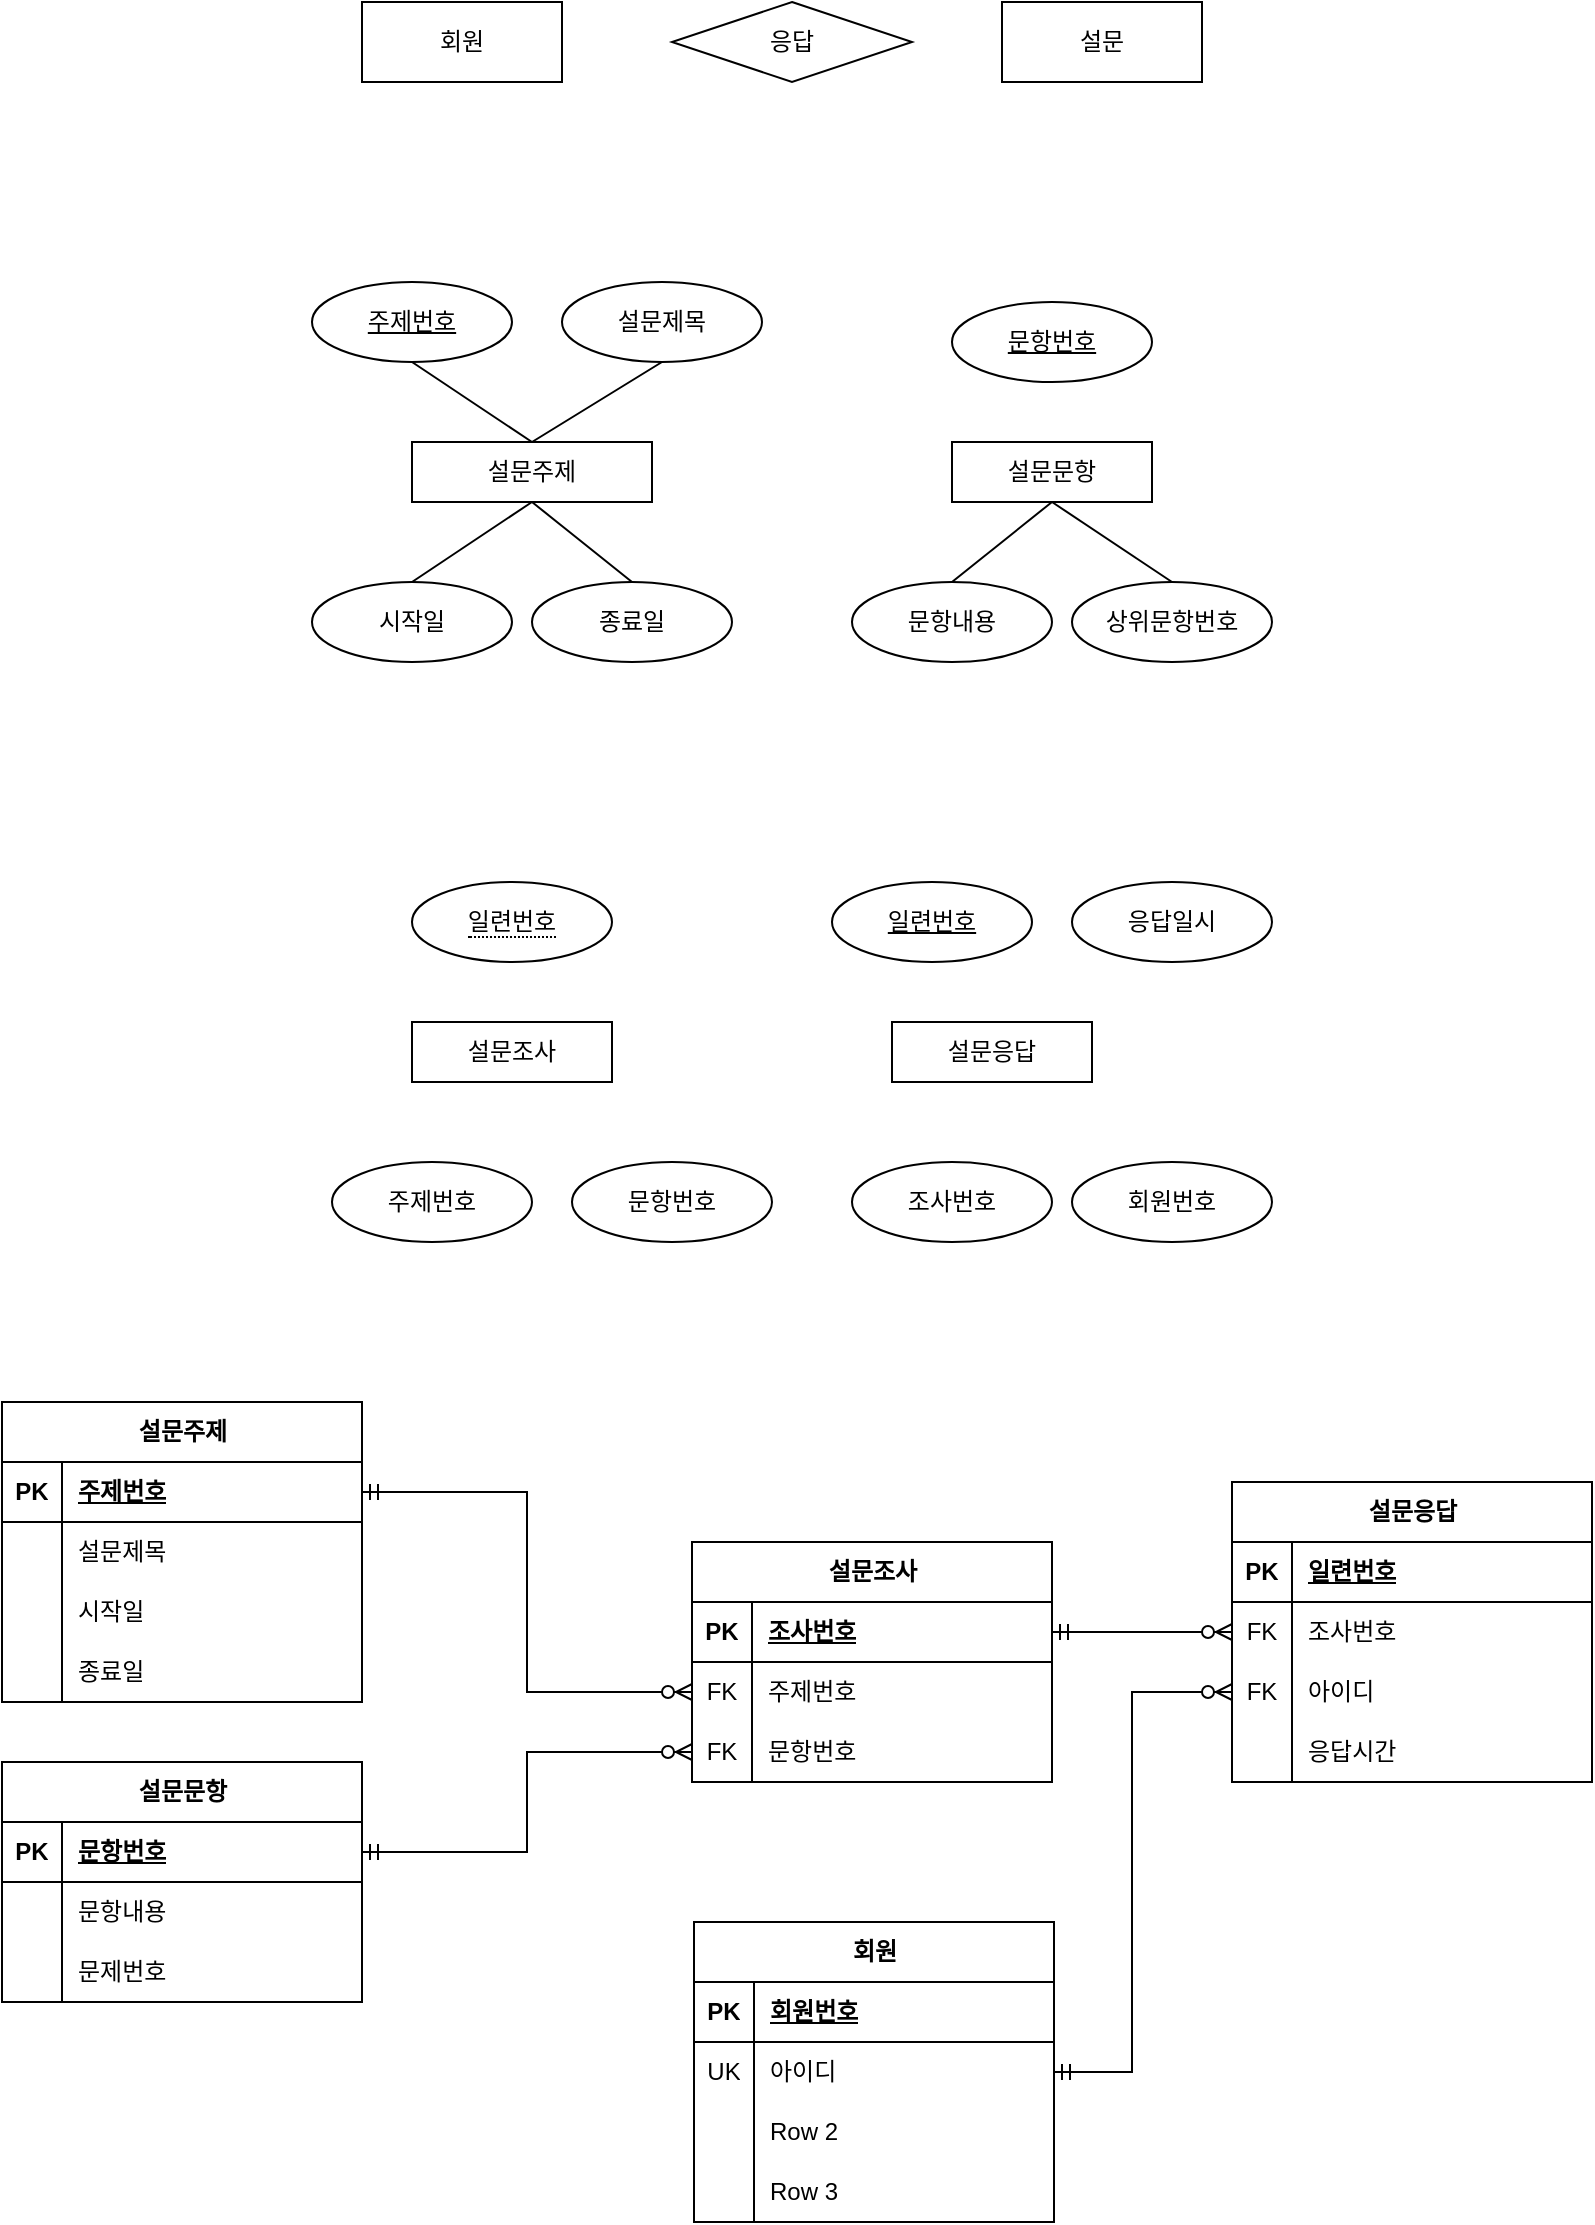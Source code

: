 <mxfile version="24.2.2" type="device">
  <diagram id="R2lEEEUBdFMjLlhIrx00" name="Page-1">
    <mxGraphModel dx="993" dy="2005" grid="1" gridSize="10" guides="1" tooltips="1" connect="1" arrows="1" fold="1" page="1" pageScale="1" pageWidth="850" pageHeight="1100" math="0" shadow="0" extFonts="Permanent Marker^https://fonts.googleapis.com/css?family=Permanent+Marker">
      <root>
        <mxCell id="0" />
        <mxCell id="1" parent="0" />
        <mxCell id="YYgg8fRwBrGIrTWW_eYI-1" value="설문주제" style="rounded=0;whiteSpace=wrap;html=1;" vertex="1" parent="1">
          <mxGeometry x="240" y="120" width="120" height="30" as="geometry" />
        </mxCell>
        <mxCell id="YYgg8fRwBrGIrTWW_eYI-2" value="시작일" style="ellipse;whiteSpace=wrap;html=1;align=center;" vertex="1" parent="1">
          <mxGeometry x="190" y="190" width="100" height="40" as="geometry" />
        </mxCell>
        <mxCell id="YYgg8fRwBrGIrTWW_eYI-3" value="종료일" style="ellipse;whiteSpace=wrap;html=1;align=center;" vertex="1" parent="1">
          <mxGeometry x="300" y="190" width="100" height="40" as="geometry" />
        </mxCell>
        <mxCell id="YYgg8fRwBrGIrTWW_eYI-4" value="설문제목" style="ellipse;whiteSpace=wrap;html=1;align=center;" vertex="1" parent="1">
          <mxGeometry x="315" y="40" width="100" height="40" as="geometry" />
        </mxCell>
        <mxCell id="YYgg8fRwBrGIrTWW_eYI-5" value="설문문항" style="whiteSpace=wrap;html=1;align=center;" vertex="1" parent="1">
          <mxGeometry x="510" y="120" width="100" height="30" as="geometry" />
        </mxCell>
        <mxCell id="YYgg8fRwBrGIrTWW_eYI-6" value="설문응답" style="whiteSpace=wrap;html=1;align=center;" vertex="1" parent="1">
          <mxGeometry x="480" y="410" width="100" height="30" as="geometry" />
        </mxCell>
        <mxCell id="YYgg8fRwBrGIrTWW_eYI-7" value="설문" style="whiteSpace=wrap;html=1;align=center;" vertex="1" parent="1">
          <mxGeometry x="535" y="-100" width="100" height="40" as="geometry" />
        </mxCell>
        <mxCell id="YYgg8fRwBrGIrTWW_eYI-8" value="회원" style="whiteSpace=wrap;html=1;align=center;" vertex="1" parent="1">
          <mxGeometry x="215" y="-100" width="100" height="40" as="geometry" />
        </mxCell>
        <mxCell id="YYgg8fRwBrGIrTWW_eYI-9" value="응답" style="shape=rhombus;perimeter=rhombusPerimeter;whiteSpace=wrap;html=1;align=center;" vertex="1" parent="1">
          <mxGeometry x="370" y="-100" width="120" height="40" as="geometry" />
        </mxCell>
        <mxCell id="YYgg8fRwBrGIrTWW_eYI-11" value="주제번호" style="ellipse;whiteSpace=wrap;html=1;align=center;fontStyle=4;" vertex="1" parent="1">
          <mxGeometry x="190" y="40" width="100" height="40" as="geometry" />
        </mxCell>
        <mxCell id="YYgg8fRwBrGIrTWW_eYI-12" value="" style="endArrow=none;html=1;rounded=0;exitX=0.5;exitY=1;exitDx=0;exitDy=0;entryX=0.5;entryY=0;entryDx=0;entryDy=0;" edge="1" parent="1" source="YYgg8fRwBrGIrTWW_eYI-11" target="YYgg8fRwBrGIrTWW_eYI-1">
          <mxGeometry relative="1" as="geometry">
            <mxPoint x="320" y="70" as="sourcePoint" />
            <mxPoint x="480" y="70" as="targetPoint" />
          </mxGeometry>
        </mxCell>
        <mxCell id="YYgg8fRwBrGIrTWW_eYI-13" value="" style="endArrow=none;html=1;rounded=0;exitX=0.5;exitY=0;exitDx=0;exitDy=0;entryX=0.5;entryY=1;entryDx=0;entryDy=0;" edge="1" parent="1" source="YYgg8fRwBrGIrTWW_eYI-1" target="YYgg8fRwBrGIrTWW_eYI-4">
          <mxGeometry relative="1" as="geometry">
            <mxPoint x="320" y="70" as="sourcePoint" />
            <mxPoint x="480" y="70" as="targetPoint" />
          </mxGeometry>
        </mxCell>
        <mxCell id="YYgg8fRwBrGIrTWW_eYI-14" value="" style="endArrow=none;html=1;rounded=0;exitX=0.5;exitY=1;exitDx=0;exitDy=0;entryX=0.5;entryY=0;entryDx=0;entryDy=0;" edge="1" parent="1" source="YYgg8fRwBrGIrTWW_eYI-1" target="YYgg8fRwBrGIrTWW_eYI-2">
          <mxGeometry relative="1" as="geometry">
            <mxPoint x="320" y="70" as="sourcePoint" />
            <mxPoint x="480" y="70" as="targetPoint" />
          </mxGeometry>
        </mxCell>
        <mxCell id="YYgg8fRwBrGIrTWW_eYI-15" value="" style="endArrow=none;html=1;rounded=0;exitX=0.5;exitY=1;exitDx=0;exitDy=0;entryX=0.5;entryY=0;entryDx=0;entryDy=0;" edge="1" parent="1" source="YYgg8fRwBrGIrTWW_eYI-1" target="YYgg8fRwBrGIrTWW_eYI-3">
          <mxGeometry relative="1" as="geometry">
            <mxPoint x="320" y="70" as="sourcePoint" />
            <mxPoint x="480" y="70" as="targetPoint" />
          </mxGeometry>
        </mxCell>
        <mxCell id="YYgg8fRwBrGIrTWW_eYI-16" value="문항내용" style="ellipse;whiteSpace=wrap;html=1;align=center;" vertex="1" parent="1">
          <mxGeometry x="460" y="190" width="100" height="40" as="geometry" />
        </mxCell>
        <mxCell id="YYgg8fRwBrGIrTWW_eYI-21" value="문항번호" style="ellipse;whiteSpace=wrap;html=1;align=center;fontStyle=4;" vertex="1" parent="1">
          <mxGeometry x="510" y="50" width="100" height="40" as="geometry" />
        </mxCell>
        <mxCell id="YYgg8fRwBrGIrTWW_eYI-22" value="상위문항번호" style="ellipse;whiteSpace=wrap;html=1;align=center;" vertex="1" parent="1">
          <mxGeometry x="570" y="190" width="100" height="40" as="geometry" />
        </mxCell>
        <mxCell id="YYgg8fRwBrGIrTWW_eYI-23" value="" style="endArrow=none;html=1;rounded=0;exitX=0.5;exitY=1;exitDx=0;exitDy=0;entryX=0.5;entryY=0;entryDx=0;entryDy=0;" edge="1" parent="1" source="YYgg8fRwBrGIrTWW_eYI-5" target="YYgg8fRwBrGIrTWW_eYI-16">
          <mxGeometry relative="1" as="geometry">
            <mxPoint x="320" y="370" as="sourcePoint" />
            <mxPoint x="480" y="370" as="targetPoint" />
          </mxGeometry>
        </mxCell>
        <mxCell id="YYgg8fRwBrGIrTWW_eYI-24" value="" style="endArrow=none;html=1;rounded=0;exitX=0.5;exitY=1;exitDx=0;exitDy=0;entryX=0.5;entryY=0;entryDx=0;entryDy=0;" edge="1" parent="1" source="YYgg8fRwBrGIrTWW_eYI-5" target="YYgg8fRwBrGIrTWW_eYI-22">
          <mxGeometry relative="1" as="geometry">
            <mxPoint x="320" y="370" as="sourcePoint" />
            <mxPoint x="480" y="370" as="targetPoint" />
          </mxGeometry>
        </mxCell>
        <mxCell id="YYgg8fRwBrGIrTWW_eYI-25" value="설문조사" style="whiteSpace=wrap;html=1;align=center;" vertex="1" parent="1">
          <mxGeometry x="240" y="410" width="100" height="30" as="geometry" />
        </mxCell>
        <mxCell id="YYgg8fRwBrGIrTWW_eYI-26" value="&lt;span style=&quot;border-bottom: 1px dotted&quot;&gt;일련번호&lt;/span&gt;" style="ellipse;whiteSpace=wrap;html=1;align=center;" vertex="1" parent="1">
          <mxGeometry x="240" y="340" width="100" height="40" as="geometry" />
        </mxCell>
        <mxCell id="YYgg8fRwBrGIrTWW_eYI-28" value="문항번호" style="ellipse;whiteSpace=wrap;html=1;align=center;" vertex="1" parent="1">
          <mxGeometry x="320" y="480" width="100" height="40" as="geometry" />
        </mxCell>
        <mxCell id="YYgg8fRwBrGIrTWW_eYI-29" value="주제번호" style="ellipse;whiteSpace=wrap;html=1;align=center;" vertex="1" parent="1">
          <mxGeometry x="200" y="480" width="100" height="40" as="geometry" />
        </mxCell>
        <mxCell id="YYgg8fRwBrGIrTWW_eYI-30" value="일련번호" style="ellipse;whiteSpace=wrap;html=1;align=center;fontStyle=4;" vertex="1" parent="1">
          <mxGeometry x="450" y="340" width="100" height="40" as="geometry" />
        </mxCell>
        <mxCell id="YYgg8fRwBrGIrTWW_eYI-31" value="조사번호" style="ellipse;whiteSpace=wrap;html=1;align=center;" vertex="1" parent="1">
          <mxGeometry x="460" y="480" width="100" height="40" as="geometry" />
        </mxCell>
        <mxCell id="YYgg8fRwBrGIrTWW_eYI-32" value="회원번호" style="ellipse;whiteSpace=wrap;html=1;align=center;" vertex="1" parent="1">
          <mxGeometry x="570" y="480" width="100" height="40" as="geometry" />
        </mxCell>
        <mxCell id="YYgg8fRwBrGIrTWW_eYI-33" value="응답일시" style="ellipse;whiteSpace=wrap;html=1;align=center;" vertex="1" parent="1">
          <mxGeometry x="570" y="340" width="100" height="40" as="geometry" />
        </mxCell>
        <mxCell id="YYgg8fRwBrGIrTWW_eYI-34" value="설문주제" style="shape=table;startSize=30;container=1;collapsible=1;childLayout=tableLayout;fixedRows=1;rowLines=0;fontStyle=1;align=center;resizeLast=1;html=1;" vertex="1" parent="1">
          <mxGeometry x="35" y="600" width="180" height="150" as="geometry" />
        </mxCell>
        <mxCell id="YYgg8fRwBrGIrTWW_eYI-35" value="" style="shape=tableRow;horizontal=0;startSize=0;swimlaneHead=0;swimlaneBody=0;fillColor=none;collapsible=0;dropTarget=0;points=[[0,0.5],[1,0.5]];portConstraint=eastwest;top=0;left=0;right=0;bottom=1;" vertex="1" parent="YYgg8fRwBrGIrTWW_eYI-34">
          <mxGeometry y="30" width="180" height="30" as="geometry" />
        </mxCell>
        <mxCell id="YYgg8fRwBrGIrTWW_eYI-36" value="PK" style="shape=partialRectangle;connectable=0;fillColor=none;top=0;left=0;bottom=0;right=0;fontStyle=1;overflow=hidden;whiteSpace=wrap;html=1;" vertex="1" parent="YYgg8fRwBrGIrTWW_eYI-35">
          <mxGeometry width="30" height="30" as="geometry">
            <mxRectangle width="30" height="30" as="alternateBounds" />
          </mxGeometry>
        </mxCell>
        <mxCell id="YYgg8fRwBrGIrTWW_eYI-37" value="주제번호" style="shape=partialRectangle;connectable=0;fillColor=none;top=0;left=0;bottom=0;right=0;align=left;spacingLeft=6;fontStyle=5;overflow=hidden;whiteSpace=wrap;html=1;" vertex="1" parent="YYgg8fRwBrGIrTWW_eYI-35">
          <mxGeometry x="30" width="150" height="30" as="geometry">
            <mxRectangle width="150" height="30" as="alternateBounds" />
          </mxGeometry>
        </mxCell>
        <mxCell id="YYgg8fRwBrGIrTWW_eYI-38" value="" style="shape=tableRow;horizontal=0;startSize=0;swimlaneHead=0;swimlaneBody=0;fillColor=none;collapsible=0;dropTarget=0;points=[[0,0.5],[1,0.5]];portConstraint=eastwest;top=0;left=0;right=0;bottom=0;" vertex="1" parent="YYgg8fRwBrGIrTWW_eYI-34">
          <mxGeometry y="60" width="180" height="30" as="geometry" />
        </mxCell>
        <mxCell id="YYgg8fRwBrGIrTWW_eYI-39" value="" style="shape=partialRectangle;connectable=0;fillColor=none;top=0;left=0;bottom=0;right=0;editable=1;overflow=hidden;whiteSpace=wrap;html=1;" vertex="1" parent="YYgg8fRwBrGIrTWW_eYI-38">
          <mxGeometry width="30" height="30" as="geometry">
            <mxRectangle width="30" height="30" as="alternateBounds" />
          </mxGeometry>
        </mxCell>
        <mxCell id="YYgg8fRwBrGIrTWW_eYI-40" value="설문제목" style="shape=partialRectangle;connectable=0;fillColor=none;top=0;left=0;bottom=0;right=0;align=left;spacingLeft=6;overflow=hidden;whiteSpace=wrap;html=1;" vertex="1" parent="YYgg8fRwBrGIrTWW_eYI-38">
          <mxGeometry x="30" width="150" height="30" as="geometry">
            <mxRectangle width="150" height="30" as="alternateBounds" />
          </mxGeometry>
        </mxCell>
        <mxCell id="YYgg8fRwBrGIrTWW_eYI-41" value="" style="shape=tableRow;horizontal=0;startSize=0;swimlaneHead=0;swimlaneBody=0;fillColor=none;collapsible=0;dropTarget=0;points=[[0,0.5],[1,0.5]];portConstraint=eastwest;top=0;left=0;right=0;bottom=0;" vertex="1" parent="YYgg8fRwBrGIrTWW_eYI-34">
          <mxGeometry y="90" width="180" height="30" as="geometry" />
        </mxCell>
        <mxCell id="YYgg8fRwBrGIrTWW_eYI-42" value="" style="shape=partialRectangle;connectable=0;fillColor=none;top=0;left=0;bottom=0;right=0;editable=1;overflow=hidden;whiteSpace=wrap;html=1;" vertex="1" parent="YYgg8fRwBrGIrTWW_eYI-41">
          <mxGeometry width="30" height="30" as="geometry">
            <mxRectangle width="30" height="30" as="alternateBounds" />
          </mxGeometry>
        </mxCell>
        <mxCell id="YYgg8fRwBrGIrTWW_eYI-43" value="시작일" style="shape=partialRectangle;connectable=0;fillColor=none;top=0;left=0;bottom=0;right=0;align=left;spacingLeft=6;overflow=hidden;whiteSpace=wrap;html=1;" vertex="1" parent="YYgg8fRwBrGIrTWW_eYI-41">
          <mxGeometry x="30" width="150" height="30" as="geometry">
            <mxRectangle width="150" height="30" as="alternateBounds" />
          </mxGeometry>
        </mxCell>
        <mxCell id="YYgg8fRwBrGIrTWW_eYI-44" value="" style="shape=tableRow;horizontal=0;startSize=0;swimlaneHead=0;swimlaneBody=0;fillColor=none;collapsible=0;dropTarget=0;points=[[0,0.5],[1,0.5]];portConstraint=eastwest;top=0;left=0;right=0;bottom=0;" vertex="1" parent="YYgg8fRwBrGIrTWW_eYI-34">
          <mxGeometry y="120" width="180" height="30" as="geometry" />
        </mxCell>
        <mxCell id="YYgg8fRwBrGIrTWW_eYI-45" value="" style="shape=partialRectangle;connectable=0;fillColor=none;top=0;left=0;bottom=0;right=0;editable=1;overflow=hidden;whiteSpace=wrap;html=1;" vertex="1" parent="YYgg8fRwBrGIrTWW_eYI-44">
          <mxGeometry width="30" height="30" as="geometry">
            <mxRectangle width="30" height="30" as="alternateBounds" />
          </mxGeometry>
        </mxCell>
        <mxCell id="YYgg8fRwBrGIrTWW_eYI-46" value="종료일" style="shape=partialRectangle;connectable=0;fillColor=none;top=0;left=0;bottom=0;right=0;align=left;spacingLeft=6;overflow=hidden;whiteSpace=wrap;html=1;" vertex="1" parent="YYgg8fRwBrGIrTWW_eYI-44">
          <mxGeometry x="30" width="150" height="30" as="geometry">
            <mxRectangle width="150" height="30" as="alternateBounds" />
          </mxGeometry>
        </mxCell>
        <mxCell id="YYgg8fRwBrGIrTWW_eYI-47" value="설문문항" style="shape=table;startSize=30;container=1;collapsible=1;childLayout=tableLayout;fixedRows=1;rowLines=0;fontStyle=1;align=center;resizeLast=1;html=1;" vertex="1" parent="1">
          <mxGeometry x="35" y="780" width="180" height="120" as="geometry" />
        </mxCell>
        <mxCell id="YYgg8fRwBrGIrTWW_eYI-48" value="" style="shape=tableRow;horizontal=0;startSize=0;swimlaneHead=0;swimlaneBody=0;fillColor=none;collapsible=0;dropTarget=0;points=[[0,0.5],[1,0.5]];portConstraint=eastwest;top=0;left=0;right=0;bottom=1;" vertex="1" parent="YYgg8fRwBrGIrTWW_eYI-47">
          <mxGeometry y="30" width="180" height="30" as="geometry" />
        </mxCell>
        <mxCell id="YYgg8fRwBrGIrTWW_eYI-49" value="PK" style="shape=partialRectangle;connectable=0;fillColor=none;top=0;left=0;bottom=0;right=0;fontStyle=1;overflow=hidden;whiteSpace=wrap;html=1;" vertex="1" parent="YYgg8fRwBrGIrTWW_eYI-48">
          <mxGeometry width="30" height="30" as="geometry">
            <mxRectangle width="30" height="30" as="alternateBounds" />
          </mxGeometry>
        </mxCell>
        <mxCell id="YYgg8fRwBrGIrTWW_eYI-50" value="문항번호" style="shape=partialRectangle;connectable=0;fillColor=none;top=0;left=0;bottom=0;right=0;align=left;spacingLeft=6;fontStyle=5;overflow=hidden;whiteSpace=wrap;html=1;" vertex="1" parent="YYgg8fRwBrGIrTWW_eYI-48">
          <mxGeometry x="30" width="150" height="30" as="geometry">
            <mxRectangle width="150" height="30" as="alternateBounds" />
          </mxGeometry>
        </mxCell>
        <mxCell id="YYgg8fRwBrGIrTWW_eYI-51" value="" style="shape=tableRow;horizontal=0;startSize=0;swimlaneHead=0;swimlaneBody=0;fillColor=none;collapsible=0;dropTarget=0;points=[[0,0.5],[1,0.5]];portConstraint=eastwest;top=0;left=0;right=0;bottom=0;" vertex="1" parent="YYgg8fRwBrGIrTWW_eYI-47">
          <mxGeometry y="60" width="180" height="30" as="geometry" />
        </mxCell>
        <mxCell id="YYgg8fRwBrGIrTWW_eYI-52" value="" style="shape=partialRectangle;connectable=0;fillColor=none;top=0;left=0;bottom=0;right=0;editable=1;overflow=hidden;whiteSpace=wrap;html=1;" vertex="1" parent="YYgg8fRwBrGIrTWW_eYI-51">
          <mxGeometry width="30" height="30" as="geometry">
            <mxRectangle width="30" height="30" as="alternateBounds" />
          </mxGeometry>
        </mxCell>
        <mxCell id="YYgg8fRwBrGIrTWW_eYI-53" value="문항내용" style="shape=partialRectangle;connectable=0;fillColor=none;top=0;left=0;bottom=0;right=0;align=left;spacingLeft=6;overflow=hidden;whiteSpace=wrap;html=1;" vertex="1" parent="YYgg8fRwBrGIrTWW_eYI-51">
          <mxGeometry x="30" width="150" height="30" as="geometry">
            <mxRectangle width="150" height="30" as="alternateBounds" />
          </mxGeometry>
        </mxCell>
        <mxCell id="YYgg8fRwBrGIrTWW_eYI-54" value="" style="shape=tableRow;horizontal=0;startSize=0;swimlaneHead=0;swimlaneBody=0;fillColor=none;collapsible=0;dropTarget=0;points=[[0,0.5],[1,0.5]];portConstraint=eastwest;top=0;left=0;right=0;bottom=0;" vertex="1" parent="YYgg8fRwBrGIrTWW_eYI-47">
          <mxGeometry y="90" width="180" height="30" as="geometry" />
        </mxCell>
        <mxCell id="YYgg8fRwBrGIrTWW_eYI-55" value="" style="shape=partialRectangle;connectable=0;fillColor=none;top=0;left=0;bottom=0;right=0;editable=1;overflow=hidden;whiteSpace=wrap;html=1;" vertex="1" parent="YYgg8fRwBrGIrTWW_eYI-54">
          <mxGeometry width="30" height="30" as="geometry">
            <mxRectangle width="30" height="30" as="alternateBounds" />
          </mxGeometry>
        </mxCell>
        <mxCell id="YYgg8fRwBrGIrTWW_eYI-56" value="문제번호" style="shape=partialRectangle;connectable=0;fillColor=none;top=0;left=0;bottom=0;right=0;align=left;spacingLeft=6;overflow=hidden;whiteSpace=wrap;html=1;" vertex="1" parent="YYgg8fRwBrGIrTWW_eYI-54">
          <mxGeometry x="30" width="150" height="30" as="geometry">
            <mxRectangle width="150" height="30" as="alternateBounds" />
          </mxGeometry>
        </mxCell>
        <mxCell id="YYgg8fRwBrGIrTWW_eYI-60" value="설문조사" style="shape=table;startSize=30;container=1;collapsible=1;childLayout=tableLayout;fixedRows=1;rowLines=0;fontStyle=1;align=center;resizeLast=1;html=1;" vertex="1" parent="1">
          <mxGeometry x="380" y="670" width="180" height="120" as="geometry" />
        </mxCell>
        <mxCell id="YYgg8fRwBrGIrTWW_eYI-61" value="" style="shape=tableRow;horizontal=0;startSize=0;swimlaneHead=0;swimlaneBody=0;fillColor=none;collapsible=0;dropTarget=0;points=[[0,0.5],[1,0.5]];portConstraint=eastwest;top=0;left=0;right=0;bottom=1;" vertex="1" parent="YYgg8fRwBrGIrTWW_eYI-60">
          <mxGeometry y="30" width="180" height="30" as="geometry" />
        </mxCell>
        <mxCell id="YYgg8fRwBrGIrTWW_eYI-62" value="PK" style="shape=partialRectangle;connectable=0;fillColor=none;top=0;left=0;bottom=0;right=0;fontStyle=1;overflow=hidden;whiteSpace=wrap;html=1;" vertex="1" parent="YYgg8fRwBrGIrTWW_eYI-61">
          <mxGeometry width="30" height="30" as="geometry">
            <mxRectangle width="30" height="30" as="alternateBounds" />
          </mxGeometry>
        </mxCell>
        <mxCell id="YYgg8fRwBrGIrTWW_eYI-63" value="조사번호" style="shape=partialRectangle;connectable=0;fillColor=none;top=0;left=0;bottom=0;right=0;align=left;spacingLeft=6;fontStyle=5;overflow=hidden;whiteSpace=wrap;html=1;" vertex="1" parent="YYgg8fRwBrGIrTWW_eYI-61">
          <mxGeometry x="30" width="150" height="30" as="geometry">
            <mxRectangle width="150" height="30" as="alternateBounds" />
          </mxGeometry>
        </mxCell>
        <mxCell id="YYgg8fRwBrGIrTWW_eYI-64" value="" style="shape=tableRow;horizontal=0;startSize=0;swimlaneHead=0;swimlaneBody=0;fillColor=none;collapsible=0;dropTarget=0;points=[[0,0.5],[1,0.5]];portConstraint=eastwest;top=0;left=0;right=0;bottom=0;" vertex="1" parent="YYgg8fRwBrGIrTWW_eYI-60">
          <mxGeometry y="60" width="180" height="30" as="geometry" />
        </mxCell>
        <mxCell id="YYgg8fRwBrGIrTWW_eYI-65" value="FK" style="shape=partialRectangle;connectable=0;fillColor=none;top=0;left=0;bottom=0;right=0;editable=1;overflow=hidden;whiteSpace=wrap;html=1;" vertex="1" parent="YYgg8fRwBrGIrTWW_eYI-64">
          <mxGeometry width="30" height="30" as="geometry">
            <mxRectangle width="30" height="30" as="alternateBounds" />
          </mxGeometry>
        </mxCell>
        <mxCell id="YYgg8fRwBrGIrTWW_eYI-66" value="주제번호" style="shape=partialRectangle;connectable=0;fillColor=none;top=0;left=0;bottom=0;right=0;align=left;spacingLeft=6;overflow=hidden;whiteSpace=wrap;html=1;" vertex="1" parent="YYgg8fRwBrGIrTWW_eYI-64">
          <mxGeometry x="30" width="150" height="30" as="geometry">
            <mxRectangle width="150" height="30" as="alternateBounds" />
          </mxGeometry>
        </mxCell>
        <mxCell id="YYgg8fRwBrGIrTWW_eYI-67" value="" style="shape=tableRow;horizontal=0;startSize=0;swimlaneHead=0;swimlaneBody=0;fillColor=none;collapsible=0;dropTarget=0;points=[[0,0.5],[1,0.5]];portConstraint=eastwest;top=0;left=0;right=0;bottom=0;" vertex="1" parent="YYgg8fRwBrGIrTWW_eYI-60">
          <mxGeometry y="90" width="180" height="30" as="geometry" />
        </mxCell>
        <mxCell id="YYgg8fRwBrGIrTWW_eYI-68" value="FK" style="shape=partialRectangle;connectable=0;fillColor=none;top=0;left=0;bottom=0;right=0;editable=1;overflow=hidden;whiteSpace=wrap;html=1;" vertex="1" parent="YYgg8fRwBrGIrTWW_eYI-67">
          <mxGeometry width="30" height="30" as="geometry">
            <mxRectangle width="30" height="30" as="alternateBounds" />
          </mxGeometry>
        </mxCell>
        <mxCell id="YYgg8fRwBrGIrTWW_eYI-69" value="문항번호" style="shape=partialRectangle;connectable=0;fillColor=none;top=0;left=0;bottom=0;right=0;align=left;spacingLeft=6;overflow=hidden;whiteSpace=wrap;html=1;" vertex="1" parent="YYgg8fRwBrGIrTWW_eYI-67">
          <mxGeometry x="30" width="150" height="30" as="geometry">
            <mxRectangle width="150" height="30" as="alternateBounds" />
          </mxGeometry>
        </mxCell>
        <mxCell id="YYgg8fRwBrGIrTWW_eYI-73" value="" style="edgeStyle=orthogonalEdgeStyle;fontSize=12;html=1;endArrow=ERzeroToMany;startArrow=ERmandOne;rounded=0;exitX=1;exitY=0.5;exitDx=0;exitDy=0;entryX=0;entryY=0.5;entryDx=0;entryDy=0;" edge="1" parent="1" source="YYgg8fRwBrGIrTWW_eYI-35" target="YYgg8fRwBrGIrTWW_eYI-64">
          <mxGeometry width="100" height="100" relative="1" as="geometry">
            <mxPoint x="380" y="730" as="sourcePoint" />
            <mxPoint x="480" y="630" as="targetPoint" />
          </mxGeometry>
        </mxCell>
        <mxCell id="YYgg8fRwBrGIrTWW_eYI-74" value="" style="edgeStyle=orthogonalEdgeStyle;fontSize=12;html=1;endArrow=ERzeroToMany;startArrow=ERmandOne;rounded=0;exitX=1;exitY=0.5;exitDx=0;exitDy=0;entryX=0;entryY=0.5;entryDx=0;entryDy=0;" edge="1" parent="1" source="YYgg8fRwBrGIrTWW_eYI-48" target="YYgg8fRwBrGIrTWW_eYI-67">
          <mxGeometry width="100" height="100" relative="1" as="geometry">
            <mxPoint x="225" y="655" as="sourcePoint" />
            <mxPoint x="390" y="755" as="targetPoint" />
          </mxGeometry>
        </mxCell>
        <mxCell id="YYgg8fRwBrGIrTWW_eYI-75" value="설문응답" style="shape=table;startSize=30;container=1;collapsible=1;childLayout=tableLayout;fixedRows=1;rowLines=0;fontStyle=1;align=center;resizeLast=1;html=1;" vertex="1" parent="1">
          <mxGeometry x="650" y="640" width="180" height="150" as="geometry" />
        </mxCell>
        <mxCell id="YYgg8fRwBrGIrTWW_eYI-76" value="" style="shape=tableRow;horizontal=0;startSize=0;swimlaneHead=0;swimlaneBody=0;fillColor=none;collapsible=0;dropTarget=0;points=[[0,0.5],[1,0.5]];portConstraint=eastwest;top=0;left=0;right=0;bottom=1;" vertex="1" parent="YYgg8fRwBrGIrTWW_eYI-75">
          <mxGeometry y="30" width="180" height="30" as="geometry" />
        </mxCell>
        <mxCell id="YYgg8fRwBrGIrTWW_eYI-77" value="PK" style="shape=partialRectangle;connectable=0;fillColor=none;top=0;left=0;bottom=0;right=0;fontStyle=1;overflow=hidden;whiteSpace=wrap;html=1;" vertex="1" parent="YYgg8fRwBrGIrTWW_eYI-76">
          <mxGeometry width="30" height="30" as="geometry">
            <mxRectangle width="30" height="30" as="alternateBounds" />
          </mxGeometry>
        </mxCell>
        <mxCell id="YYgg8fRwBrGIrTWW_eYI-78" value="일련번호" style="shape=partialRectangle;connectable=0;fillColor=none;top=0;left=0;bottom=0;right=0;align=left;spacingLeft=6;fontStyle=5;overflow=hidden;whiteSpace=wrap;html=1;" vertex="1" parent="YYgg8fRwBrGIrTWW_eYI-76">
          <mxGeometry x="30" width="150" height="30" as="geometry">
            <mxRectangle width="150" height="30" as="alternateBounds" />
          </mxGeometry>
        </mxCell>
        <mxCell id="YYgg8fRwBrGIrTWW_eYI-79" value="" style="shape=tableRow;horizontal=0;startSize=0;swimlaneHead=0;swimlaneBody=0;fillColor=none;collapsible=0;dropTarget=0;points=[[0,0.5],[1,0.5]];portConstraint=eastwest;top=0;left=0;right=0;bottom=0;" vertex="1" parent="YYgg8fRwBrGIrTWW_eYI-75">
          <mxGeometry y="60" width="180" height="30" as="geometry" />
        </mxCell>
        <mxCell id="YYgg8fRwBrGIrTWW_eYI-80" value="FK" style="shape=partialRectangle;connectable=0;fillColor=none;top=0;left=0;bottom=0;right=0;editable=1;overflow=hidden;whiteSpace=wrap;html=1;" vertex="1" parent="YYgg8fRwBrGIrTWW_eYI-79">
          <mxGeometry width="30" height="30" as="geometry">
            <mxRectangle width="30" height="30" as="alternateBounds" />
          </mxGeometry>
        </mxCell>
        <mxCell id="YYgg8fRwBrGIrTWW_eYI-81" value="조사번호" style="shape=partialRectangle;connectable=0;fillColor=none;top=0;left=0;bottom=0;right=0;align=left;spacingLeft=6;overflow=hidden;whiteSpace=wrap;html=1;" vertex="1" parent="YYgg8fRwBrGIrTWW_eYI-79">
          <mxGeometry x="30" width="150" height="30" as="geometry">
            <mxRectangle width="150" height="30" as="alternateBounds" />
          </mxGeometry>
        </mxCell>
        <mxCell id="YYgg8fRwBrGIrTWW_eYI-82" value="" style="shape=tableRow;horizontal=0;startSize=0;swimlaneHead=0;swimlaneBody=0;fillColor=none;collapsible=0;dropTarget=0;points=[[0,0.5],[1,0.5]];portConstraint=eastwest;top=0;left=0;right=0;bottom=0;" vertex="1" parent="YYgg8fRwBrGIrTWW_eYI-75">
          <mxGeometry y="90" width="180" height="30" as="geometry" />
        </mxCell>
        <mxCell id="YYgg8fRwBrGIrTWW_eYI-83" value="FK" style="shape=partialRectangle;connectable=0;fillColor=none;top=0;left=0;bottom=0;right=0;editable=1;overflow=hidden;whiteSpace=wrap;html=1;" vertex="1" parent="YYgg8fRwBrGIrTWW_eYI-82">
          <mxGeometry width="30" height="30" as="geometry">
            <mxRectangle width="30" height="30" as="alternateBounds" />
          </mxGeometry>
        </mxCell>
        <mxCell id="YYgg8fRwBrGIrTWW_eYI-84" value="아이디" style="shape=partialRectangle;connectable=0;fillColor=none;top=0;left=0;bottom=0;right=0;align=left;spacingLeft=6;overflow=hidden;whiteSpace=wrap;html=1;" vertex="1" parent="YYgg8fRwBrGIrTWW_eYI-82">
          <mxGeometry x="30" width="150" height="30" as="geometry">
            <mxRectangle width="150" height="30" as="alternateBounds" />
          </mxGeometry>
        </mxCell>
        <mxCell id="YYgg8fRwBrGIrTWW_eYI-85" value="" style="shape=tableRow;horizontal=0;startSize=0;swimlaneHead=0;swimlaneBody=0;fillColor=none;collapsible=0;dropTarget=0;points=[[0,0.5],[1,0.5]];portConstraint=eastwest;top=0;left=0;right=0;bottom=0;" vertex="1" parent="YYgg8fRwBrGIrTWW_eYI-75">
          <mxGeometry y="120" width="180" height="30" as="geometry" />
        </mxCell>
        <mxCell id="YYgg8fRwBrGIrTWW_eYI-86" value="" style="shape=partialRectangle;connectable=0;fillColor=none;top=0;left=0;bottom=0;right=0;editable=1;overflow=hidden;whiteSpace=wrap;html=1;" vertex="1" parent="YYgg8fRwBrGIrTWW_eYI-85">
          <mxGeometry width="30" height="30" as="geometry">
            <mxRectangle width="30" height="30" as="alternateBounds" />
          </mxGeometry>
        </mxCell>
        <mxCell id="YYgg8fRwBrGIrTWW_eYI-87" value="응답시간" style="shape=partialRectangle;connectable=0;fillColor=none;top=0;left=0;bottom=0;right=0;align=left;spacingLeft=6;overflow=hidden;whiteSpace=wrap;html=1;" vertex="1" parent="YYgg8fRwBrGIrTWW_eYI-85">
          <mxGeometry x="30" width="150" height="30" as="geometry">
            <mxRectangle width="150" height="30" as="alternateBounds" />
          </mxGeometry>
        </mxCell>
        <mxCell id="YYgg8fRwBrGIrTWW_eYI-88" value="회원" style="shape=table;startSize=30;container=1;collapsible=1;childLayout=tableLayout;fixedRows=1;rowLines=0;fontStyle=1;align=center;resizeLast=1;html=1;" vertex="1" parent="1">
          <mxGeometry x="381" y="860" width="180" height="150" as="geometry" />
        </mxCell>
        <mxCell id="YYgg8fRwBrGIrTWW_eYI-89" value="" style="shape=tableRow;horizontal=0;startSize=0;swimlaneHead=0;swimlaneBody=0;fillColor=none;collapsible=0;dropTarget=0;points=[[0,0.5],[1,0.5]];portConstraint=eastwest;top=0;left=0;right=0;bottom=1;" vertex="1" parent="YYgg8fRwBrGIrTWW_eYI-88">
          <mxGeometry y="30" width="180" height="30" as="geometry" />
        </mxCell>
        <mxCell id="YYgg8fRwBrGIrTWW_eYI-90" value="PK" style="shape=partialRectangle;connectable=0;fillColor=none;top=0;left=0;bottom=0;right=0;fontStyle=1;overflow=hidden;whiteSpace=wrap;html=1;" vertex="1" parent="YYgg8fRwBrGIrTWW_eYI-89">
          <mxGeometry width="30" height="30" as="geometry">
            <mxRectangle width="30" height="30" as="alternateBounds" />
          </mxGeometry>
        </mxCell>
        <mxCell id="YYgg8fRwBrGIrTWW_eYI-91" value="회원번호" style="shape=partialRectangle;connectable=0;fillColor=none;top=0;left=0;bottom=0;right=0;align=left;spacingLeft=6;fontStyle=5;overflow=hidden;whiteSpace=wrap;html=1;" vertex="1" parent="YYgg8fRwBrGIrTWW_eYI-89">
          <mxGeometry x="30" width="150" height="30" as="geometry">
            <mxRectangle width="150" height="30" as="alternateBounds" />
          </mxGeometry>
        </mxCell>
        <mxCell id="YYgg8fRwBrGIrTWW_eYI-92" value="" style="shape=tableRow;horizontal=0;startSize=0;swimlaneHead=0;swimlaneBody=0;fillColor=none;collapsible=0;dropTarget=0;points=[[0,0.5],[1,0.5]];portConstraint=eastwest;top=0;left=0;right=0;bottom=0;" vertex="1" parent="YYgg8fRwBrGIrTWW_eYI-88">
          <mxGeometry y="60" width="180" height="30" as="geometry" />
        </mxCell>
        <mxCell id="YYgg8fRwBrGIrTWW_eYI-93" value="UK" style="shape=partialRectangle;connectable=0;fillColor=none;top=0;left=0;bottom=0;right=0;editable=1;overflow=hidden;whiteSpace=wrap;html=1;" vertex="1" parent="YYgg8fRwBrGIrTWW_eYI-92">
          <mxGeometry width="30" height="30" as="geometry">
            <mxRectangle width="30" height="30" as="alternateBounds" />
          </mxGeometry>
        </mxCell>
        <mxCell id="YYgg8fRwBrGIrTWW_eYI-94" value="아이디" style="shape=partialRectangle;connectable=0;fillColor=none;top=0;left=0;bottom=0;right=0;align=left;spacingLeft=6;overflow=hidden;whiteSpace=wrap;html=1;" vertex="1" parent="YYgg8fRwBrGIrTWW_eYI-92">
          <mxGeometry x="30" width="150" height="30" as="geometry">
            <mxRectangle width="150" height="30" as="alternateBounds" />
          </mxGeometry>
        </mxCell>
        <mxCell id="YYgg8fRwBrGIrTWW_eYI-95" value="" style="shape=tableRow;horizontal=0;startSize=0;swimlaneHead=0;swimlaneBody=0;fillColor=none;collapsible=0;dropTarget=0;points=[[0,0.5],[1,0.5]];portConstraint=eastwest;top=0;left=0;right=0;bottom=0;" vertex="1" parent="YYgg8fRwBrGIrTWW_eYI-88">
          <mxGeometry y="90" width="180" height="30" as="geometry" />
        </mxCell>
        <mxCell id="YYgg8fRwBrGIrTWW_eYI-96" value="" style="shape=partialRectangle;connectable=0;fillColor=none;top=0;left=0;bottom=0;right=0;editable=1;overflow=hidden;whiteSpace=wrap;html=1;" vertex="1" parent="YYgg8fRwBrGIrTWW_eYI-95">
          <mxGeometry width="30" height="30" as="geometry">
            <mxRectangle width="30" height="30" as="alternateBounds" />
          </mxGeometry>
        </mxCell>
        <mxCell id="YYgg8fRwBrGIrTWW_eYI-97" value="Row 2" style="shape=partialRectangle;connectable=0;fillColor=none;top=0;left=0;bottom=0;right=0;align=left;spacingLeft=6;overflow=hidden;whiteSpace=wrap;html=1;" vertex="1" parent="YYgg8fRwBrGIrTWW_eYI-95">
          <mxGeometry x="30" width="150" height="30" as="geometry">
            <mxRectangle width="150" height="30" as="alternateBounds" />
          </mxGeometry>
        </mxCell>
        <mxCell id="YYgg8fRwBrGIrTWW_eYI-98" value="" style="shape=tableRow;horizontal=0;startSize=0;swimlaneHead=0;swimlaneBody=0;fillColor=none;collapsible=0;dropTarget=0;points=[[0,0.5],[1,0.5]];portConstraint=eastwest;top=0;left=0;right=0;bottom=0;" vertex="1" parent="YYgg8fRwBrGIrTWW_eYI-88">
          <mxGeometry y="120" width="180" height="30" as="geometry" />
        </mxCell>
        <mxCell id="YYgg8fRwBrGIrTWW_eYI-99" value="" style="shape=partialRectangle;connectable=0;fillColor=none;top=0;left=0;bottom=0;right=0;editable=1;overflow=hidden;whiteSpace=wrap;html=1;" vertex="1" parent="YYgg8fRwBrGIrTWW_eYI-98">
          <mxGeometry width="30" height="30" as="geometry">
            <mxRectangle width="30" height="30" as="alternateBounds" />
          </mxGeometry>
        </mxCell>
        <mxCell id="YYgg8fRwBrGIrTWW_eYI-100" value="Row 3" style="shape=partialRectangle;connectable=0;fillColor=none;top=0;left=0;bottom=0;right=0;align=left;spacingLeft=6;overflow=hidden;whiteSpace=wrap;html=1;" vertex="1" parent="YYgg8fRwBrGIrTWW_eYI-98">
          <mxGeometry x="30" width="150" height="30" as="geometry">
            <mxRectangle width="150" height="30" as="alternateBounds" />
          </mxGeometry>
        </mxCell>
        <mxCell id="YYgg8fRwBrGIrTWW_eYI-101" value="" style="edgeStyle=orthogonalEdgeStyle;fontSize=12;html=1;endArrow=ERzeroToMany;startArrow=ERmandOne;rounded=0;exitX=1;exitY=0.5;exitDx=0;exitDy=0;entryX=0;entryY=0.5;entryDx=0;entryDy=0;" edge="1" parent="1" source="YYgg8fRwBrGIrTWW_eYI-61" target="YYgg8fRwBrGIrTWW_eYI-79">
          <mxGeometry width="100" height="100" relative="1" as="geometry">
            <mxPoint x="225" y="655" as="sourcePoint" />
            <mxPoint x="390" y="755" as="targetPoint" />
          </mxGeometry>
        </mxCell>
        <mxCell id="YYgg8fRwBrGIrTWW_eYI-102" value="" style="edgeStyle=orthogonalEdgeStyle;fontSize=12;html=1;endArrow=ERzeroToMany;startArrow=ERmandOne;rounded=0;exitX=1;exitY=0.5;exitDx=0;exitDy=0;entryX=0;entryY=0.5;entryDx=0;entryDy=0;" edge="1" parent="1" source="YYgg8fRwBrGIrTWW_eYI-92" target="YYgg8fRwBrGIrTWW_eYI-82">
          <mxGeometry width="100" height="100" relative="1" as="geometry">
            <mxPoint x="225" y="835" as="sourcePoint" />
            <mxPoint x="390" y="785" as="targetPoint" />
            <Array as="points">
              <mxPoint x="600" y="935" />
              <mxPoint x="600" y="745" />
            </Array>
          </mxGeometry>
        </mxCell>
      </root>
    </mxGraphModel>
  </diagram>
</mxfile>

